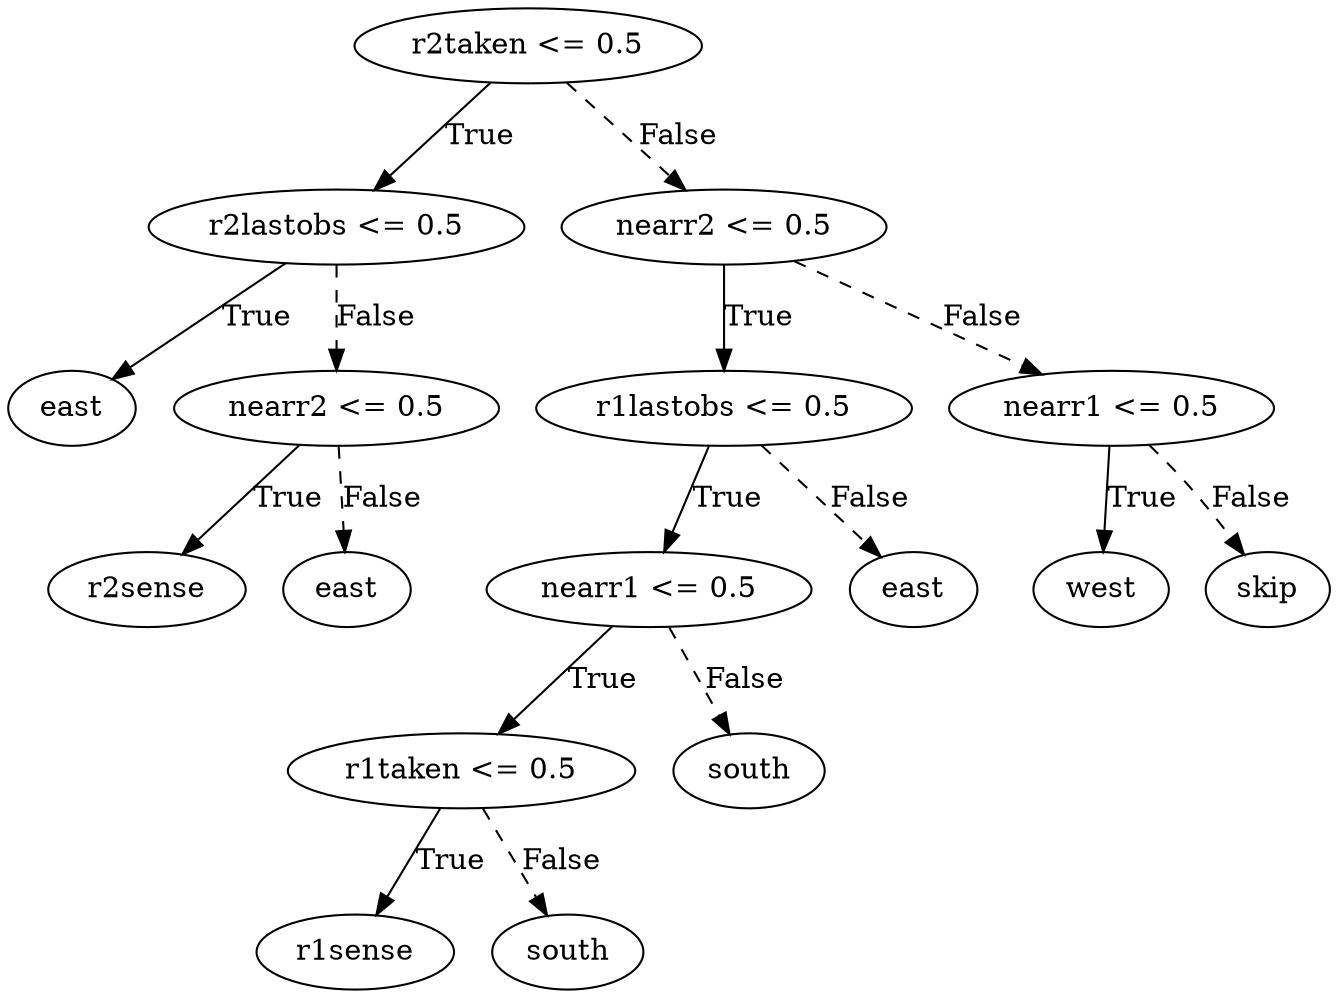 digraph {
0 [label="r2taken <= 0.5"];
1 [label="r2lastobs <= 0.5"];
2 [label="east"];
1 -> 2 [label="True"];
3 [label="nearr2 <= 0.5"];
4 [label="r2sense"];
3 -> 4 [label="True"];
5 [label="east"];
3 -> 5 [style="dashed", label="False"];
1 -> 3 [style="dashed", label="False"];
0 -> 1 [label="True"];
6 [label="nearr2 <= 0.5"];
7 [label="r1lastobs <= 0.5"];
8 [label="nearr1 <= 0.5"];
9 [label="r1taken <= 0.5"];
10 [label="r1sense"];
9 -> 10 [label="True"];
11 [label="south"];
9 -> 11 [style="dashed", label="False"];
8 -> 9 [label="True"];
12 [label="south"];
8 -> 12 [style="dashed", label="False"];
7 -> 8 [label="True"];
13 [label="east"];
7 -> 13 [style="dashed", label="False"];
6 -> 7 [label="True"];
14 [label="nearr1 <= 0.5"];
15 [label="west"];
14 -> 15 [label="True"];
16 [label="skip"];
14 -> 16 [style="dashed", label="False"];
6 -> 14 [style="dashed", label="False"];
0 -> 6 [style="dashed", label="False"];

}
